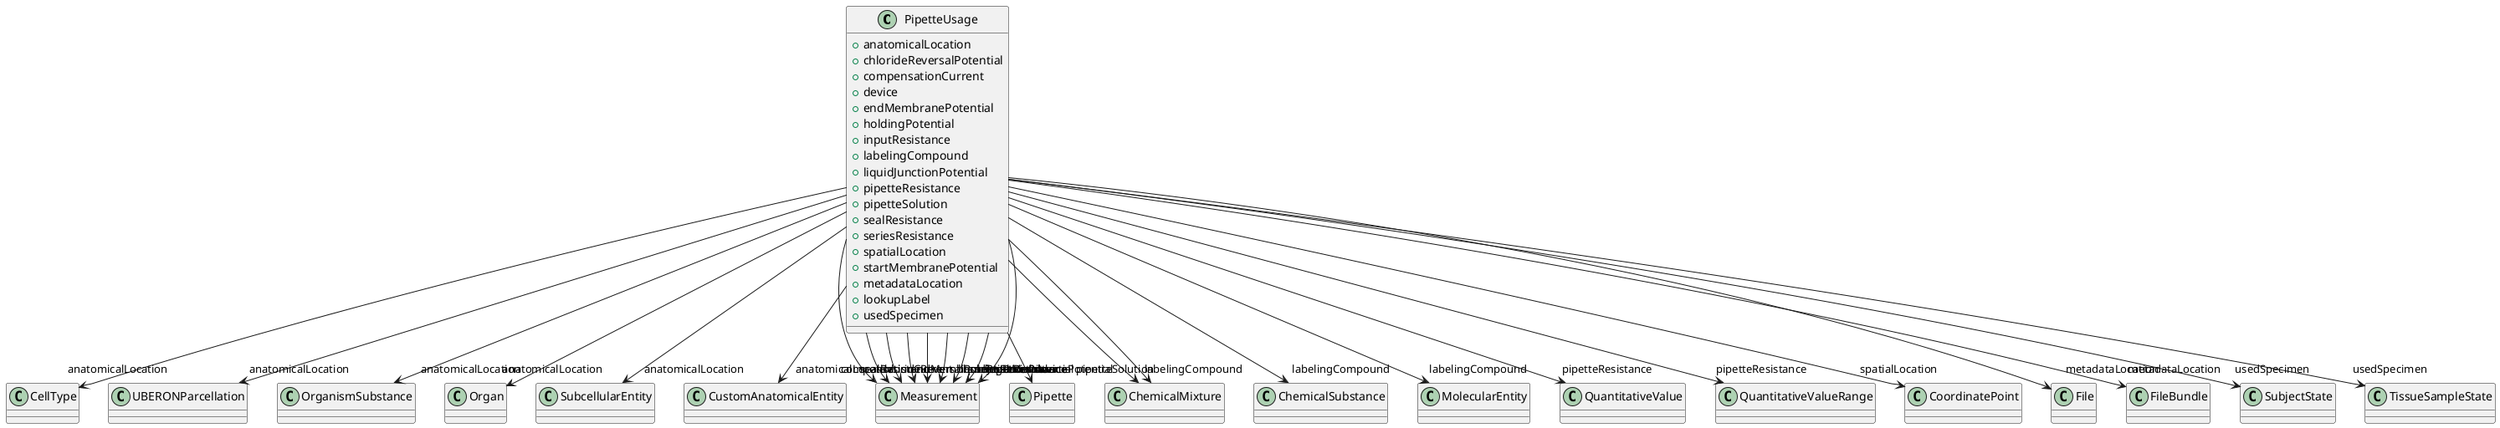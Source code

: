 @startuml
class PipetteUsage {
+anatomicalLocation
+chlorideReversalPotential
+compensationCurrent
+device
+endMembranePotential
+holdingPotential
+inputResistance
+labelingCompound
+liquidJunctionPotential
+pipetteResistance
+pipetteSolution
+sealResistance
+seriesResistance
+spatialLocation
+startMembranePotential
+metadataLocation
+lookupLabel
+usedSpecimen

}
PipetteUsage -d-> "anatomicalLocation" CellType
PipetteUsage -d-> "anatomicalLocation" UBERONParcellation
PipetteUsage -d-> "anatomicalLocation" OrganismSubstance
PipetteUsage -d-> "anatomicalLocation" Organ
PipetteUsage -d-> "anatomicalLocation" SubcellularEntity
PipetteUsage -d-> "anatomicalLocation" CustomAnatomicalEntity
PipetteUsage -d-> "chlorideReversalPotential" Measurement
PipetteUsage -d-> "compensationCurrent" Measurement
PipetteUsage -d-> "device" Pipette
PipetteUsage -d-> "endMembranePotential" Measurement
PipetteUsage -d-> "holdingPotential" Measurement
PipetteUsage -d-> "inputResistance" Measurement
PipetteUsage -d-> "labelingCompound" ChemicalMixture
PipetteUsage -d-> "labelingCompound" ChemicalSubstance
PipetteUsage -d-> "labelingCompound" MolecularEntity
PipetteUsage -d-> "liquidJunctionPotential" Measurement
PipetteUsage -d-> "pipetteResistance" QuantitativeValue
PipetteUsage -d-> "pipetteResistance" QuantitativeValueRange
PipetteUsage -d-> "pipetteSolution" ChemicalMixture
PipetteUsage -d-> "sealResistance" Measurement
PipetteUsage -d-> "seriesResistance" Measurement
PipetteUsage -d-> "spatialLocation" CoordinatePoint
PipetteUsage -d-> "startMembranePotential" Measurement
PipetteUsage -d-> "metadataLocation" File
PipetteUsage -d-> "metadataLocation" FileBundle
PipetteUsage -d-> "usedSpecimen" SubjectState
PipetteUsage -d-> "usedSpecimen" TissueSampleState

@enduml